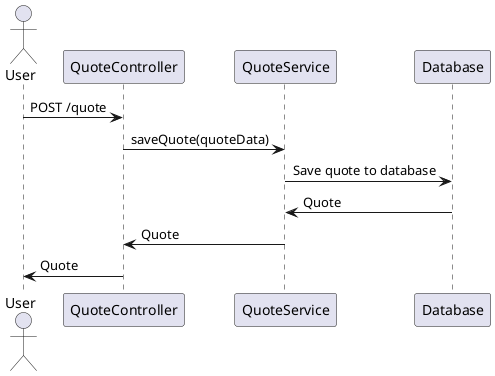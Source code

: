 @startuml post-quote
actor User
participant "QuoteController" as QC
participant "QuoteService" as QS
participant "Database" as DB

User -> QC: POST /quote
QC -> QS: saveQuote(quoteData)
QS -> DB: Save quote to database
DB -> QS: Quote
QS -> QC: Quote
QC -> User: Quote
@enduml
